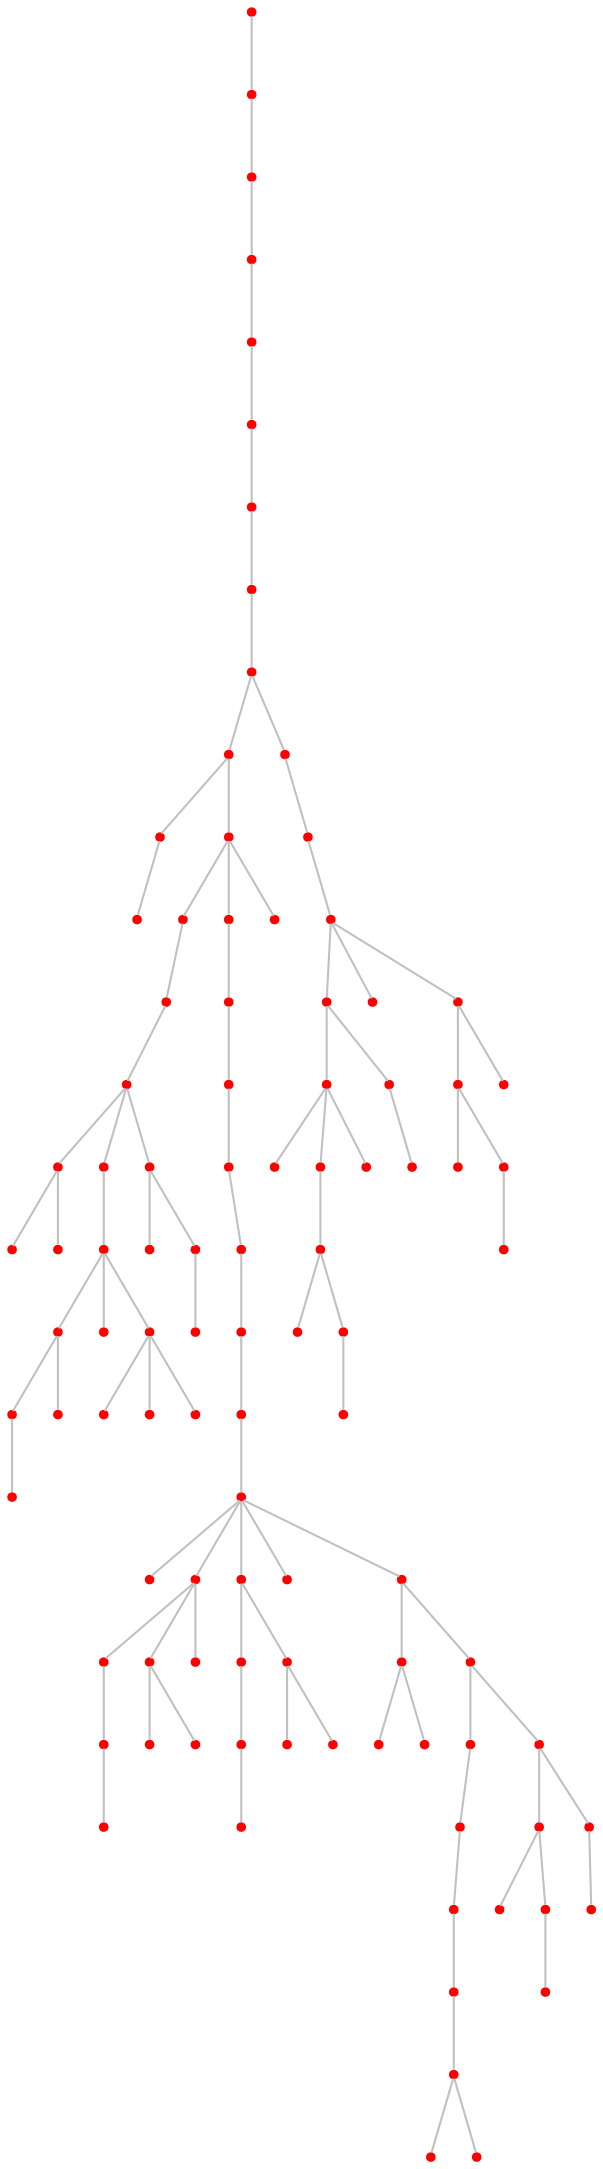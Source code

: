 graph {
	1 [color=red shape=point]
	38 [color=red shape=point]
	1 -- 38 [color=gray]
	68 [color=red shape=point]
	38 -- 68 [color=gray]
	28 [color=red shape=point]
	68 -- 28 [color=gray]
	14 [color=red shape=point]
	28 -- 14 [color=gray]
	36 [color=red shape=point]
	14 -- 36 [color=gray]
	55 [color=red shape=point]
	36 -- 55 [color=gray]
	19 [color=red shape=point]
	55 -- 19 [color=gray]
	0 [color=red shape=point]
	19 -- 0 [color=gray]
	63 [color=red shape=point]
	0 -- 63 [color=gray]
	80 [color=red shape=point]
	63 -- 80 [color=gray]
	69 [color=red shape=point]
	80 -- 69 [color=gray]
	2 [color=red shape=point]
	63 -- 2 [color=gray]
	30 [color=red shape=point]
	2 -- 30 [color=gray]
	16 [color=red shape=point]
	30 -- 16 [color=gray]
	21 [color=red shape=point]
	16 -- 21 [color=gray]
	32 [color=red shape=point]
	21 -- 32 [color=gray]
	82 [color=red shape=point]
	32 -- 82 [color=gray]
	60 [color=red shape=point]
	32 -- 60 [color=gray]
	53 [color=red shape=point]
	21 -- 53 [color=gray]
	12 [color=red shape=point]
	53 -- 12 [color=gray]
	41 [color=red shape=point]
	12 -- 41 [color=gray]
	81 [color=red shape=point]
	41 -- 81 [color=gray]
	20 [color=red shape=point]
	81 -- 20 [color=gray]
	93 [color=red shape=point]
	41 -- 93 [color=gray]
	64 [color=red shape=point]
	12 -- 64 [color=gray]
	24 [color=red shape=point]
	12 -- 24 [color=gray]
	96 [color=red shape=point]
	24 -- 96 [color=gray]
	57 [color=red shape=point]
	24 -- 57 [color=gray]
	70 [color=red shape=point]
	24 -- 70 [color=gray]
	40 [color=red shape=point]
	21 -- 40 [color=gray]
	59 [color=red shape=point]
	40 -- 59 [color=gray]
	84 [color=red shape=point]
	40 -- 84 [color=gray]
	51 [color=red shape=point]
	84 -- 51 [color=gray]
	5 [color=red shape=point]
	2 -- 5 [color=gray]
	8 [color=red shape=point]
	5 -- 8 [color=gray]
	35 [color=red shape=point]
	8 -- 35 [color=gray]
	78 [color=red shape=point]
	35 -- 78 [color=gray]
	18 [color=red shape=point]
	78 -- 18 [color=gray]
	27 [color=red shape=point]
	18 -- 27 [color=gray]
	48 [color=red shape=point]
	27 -- 48 [color=gray]
	7 [color=red shape=point]
	48 -- 7 [color=gray]
	72 [color=red shape=point]
	7 -- 72 [color=gray]
	13 [color=red shape=point]
	7 -- 13 [color=gray]
	77 [color=red shape=point]
	13 -- 77 [color=gray]
	86 [color=red shape=point]
	77 -- 86 [color=gray]
	87 [color=red shape=point]
	86 -- 87 [color=gray]
	62 [color=red shape=point]
	13 -- 62 [color=gray]
	83 [color=red shape=point]
	62 -- 83 [color=gray]
	71 [color=red shape=point]
	62 -- 71 [color=gray]
	73 [color=red shape=point]
	13 -- 73 [color=gray]
	6 [color=red shape=point]
	7 -- 6 [color=gray]
	43 [color=red shape=point]
	6 -- 43 [color=gray]
	42 [color=red shape=point]
	43 -- 42 [color=gray]
	99 [color=red shape=point]
	42 -- 99 [color=gray]
	76 [color=red shape=point]
	6 -- 76 [color=gray]
	23 [color=red shape=point]
	76 -- 23 [color=gray]
	91 [color=red shape=point]
	76 -- 91 [color=gray]
	26 [color=red shape=point]
	7 -- 26 [color=gray]
	11 [color=red shape=point]
	7 -- 11 [color=gray]
	33 [color=red shape=point]
	11 -- 33 [color=gray]
	44 [color=red shape=point]
	33 -- 44 [color=gray]
	98 [color=red shape=point]
	33 -- 98 [color=gray]
	17 [color=red shape=point]
	11 -- 17 [color=gray]
	94 [color=red shape=point]
	17 -- 94 [color=gray]
	45 [color=red shape=point]
	94 -- 45 [color=gray]
	88 [color=red shape=point]
	45 -- 88 [color=gray]
	67 [color=red shape=point]
	88 -- 67 [color=gray]
	29 [color=red shape=point]
	67 -- 29 [color=gray]
	65 [color=red shape=point]
	29 -- 65 [color=gray]
	39 [color=red shape=point]
	29 -- 39 [color=gray]
	31 [color=red shape=point]
	17 -- 31 [color=gray]
	58 [color=red shape=point]
	31 -- 58 [color=gray]
	74 [color=red shape=point]
	58 -- 74 [color=gray]
	49 [color=red shape=point]
	58 -- 49 [color=gray]
	46 [color=red shape=point]
	49 -- 46 [color=gray]
	47 [color=red shape=point]
	31 -- 47 [color=gray]
	89 [color=red shape=point]
	47 -- 89 [color=gray]
	66 [color=red shape=point]
	2 -- 66 [color=gray]
	97 [color=red shape=point]
	0 -- 97 [color=gray]
	9 [color=red shape=point]
	97 -- 9 [color=gray]
	4 [color=red shape=point]
	9 -- 4 [color=gray]
	10 [color=red shape=point]
	4 -- 10 [color=gray]
	34 [color=red shape=point]
	10 -- 34 [color=gray]
	52 [color=red shape=point]
	34 -- 52 [color=gray]
	85 [color=red shape=point]
	34 -- 85 [color=gray]
	25 [color=red shape=point]
	85 -- 25 [color=gray]
	95 [color=red shape=point]
	25 -- 95 [color=gray]
	79 [color=red shape=point]
	25 -- 79 [color=gray]
	22 [color=red shape=point]
	79 -- 22 [color=gray]
	90 [color=red shape=point]
	34 -- 90 [color=gray]
	75 [color=red shape=point]
	10 -- 75 [color=gray]
	92 [color=red shape=point]
	75 -- 92 [color=gray]
	56 [color=red shape=point]
	4 -- 56 [color=gray]
	3 [color=red shape=point]
	4 -- 3 [color=gray]
	15 [color=red shape=point]
	3 -- 15 [color=gray]
	54 [color=red shape=point]
	15 -- 54 [color=gray]
	37 [color=red shape=point]
	15 -- 37 [color=gray]
	50 [color=red shape=point]
	37 -- 50 [color=gray]
	61 [color=red shape=point]
	3 -- 61 [color=gray]
}
